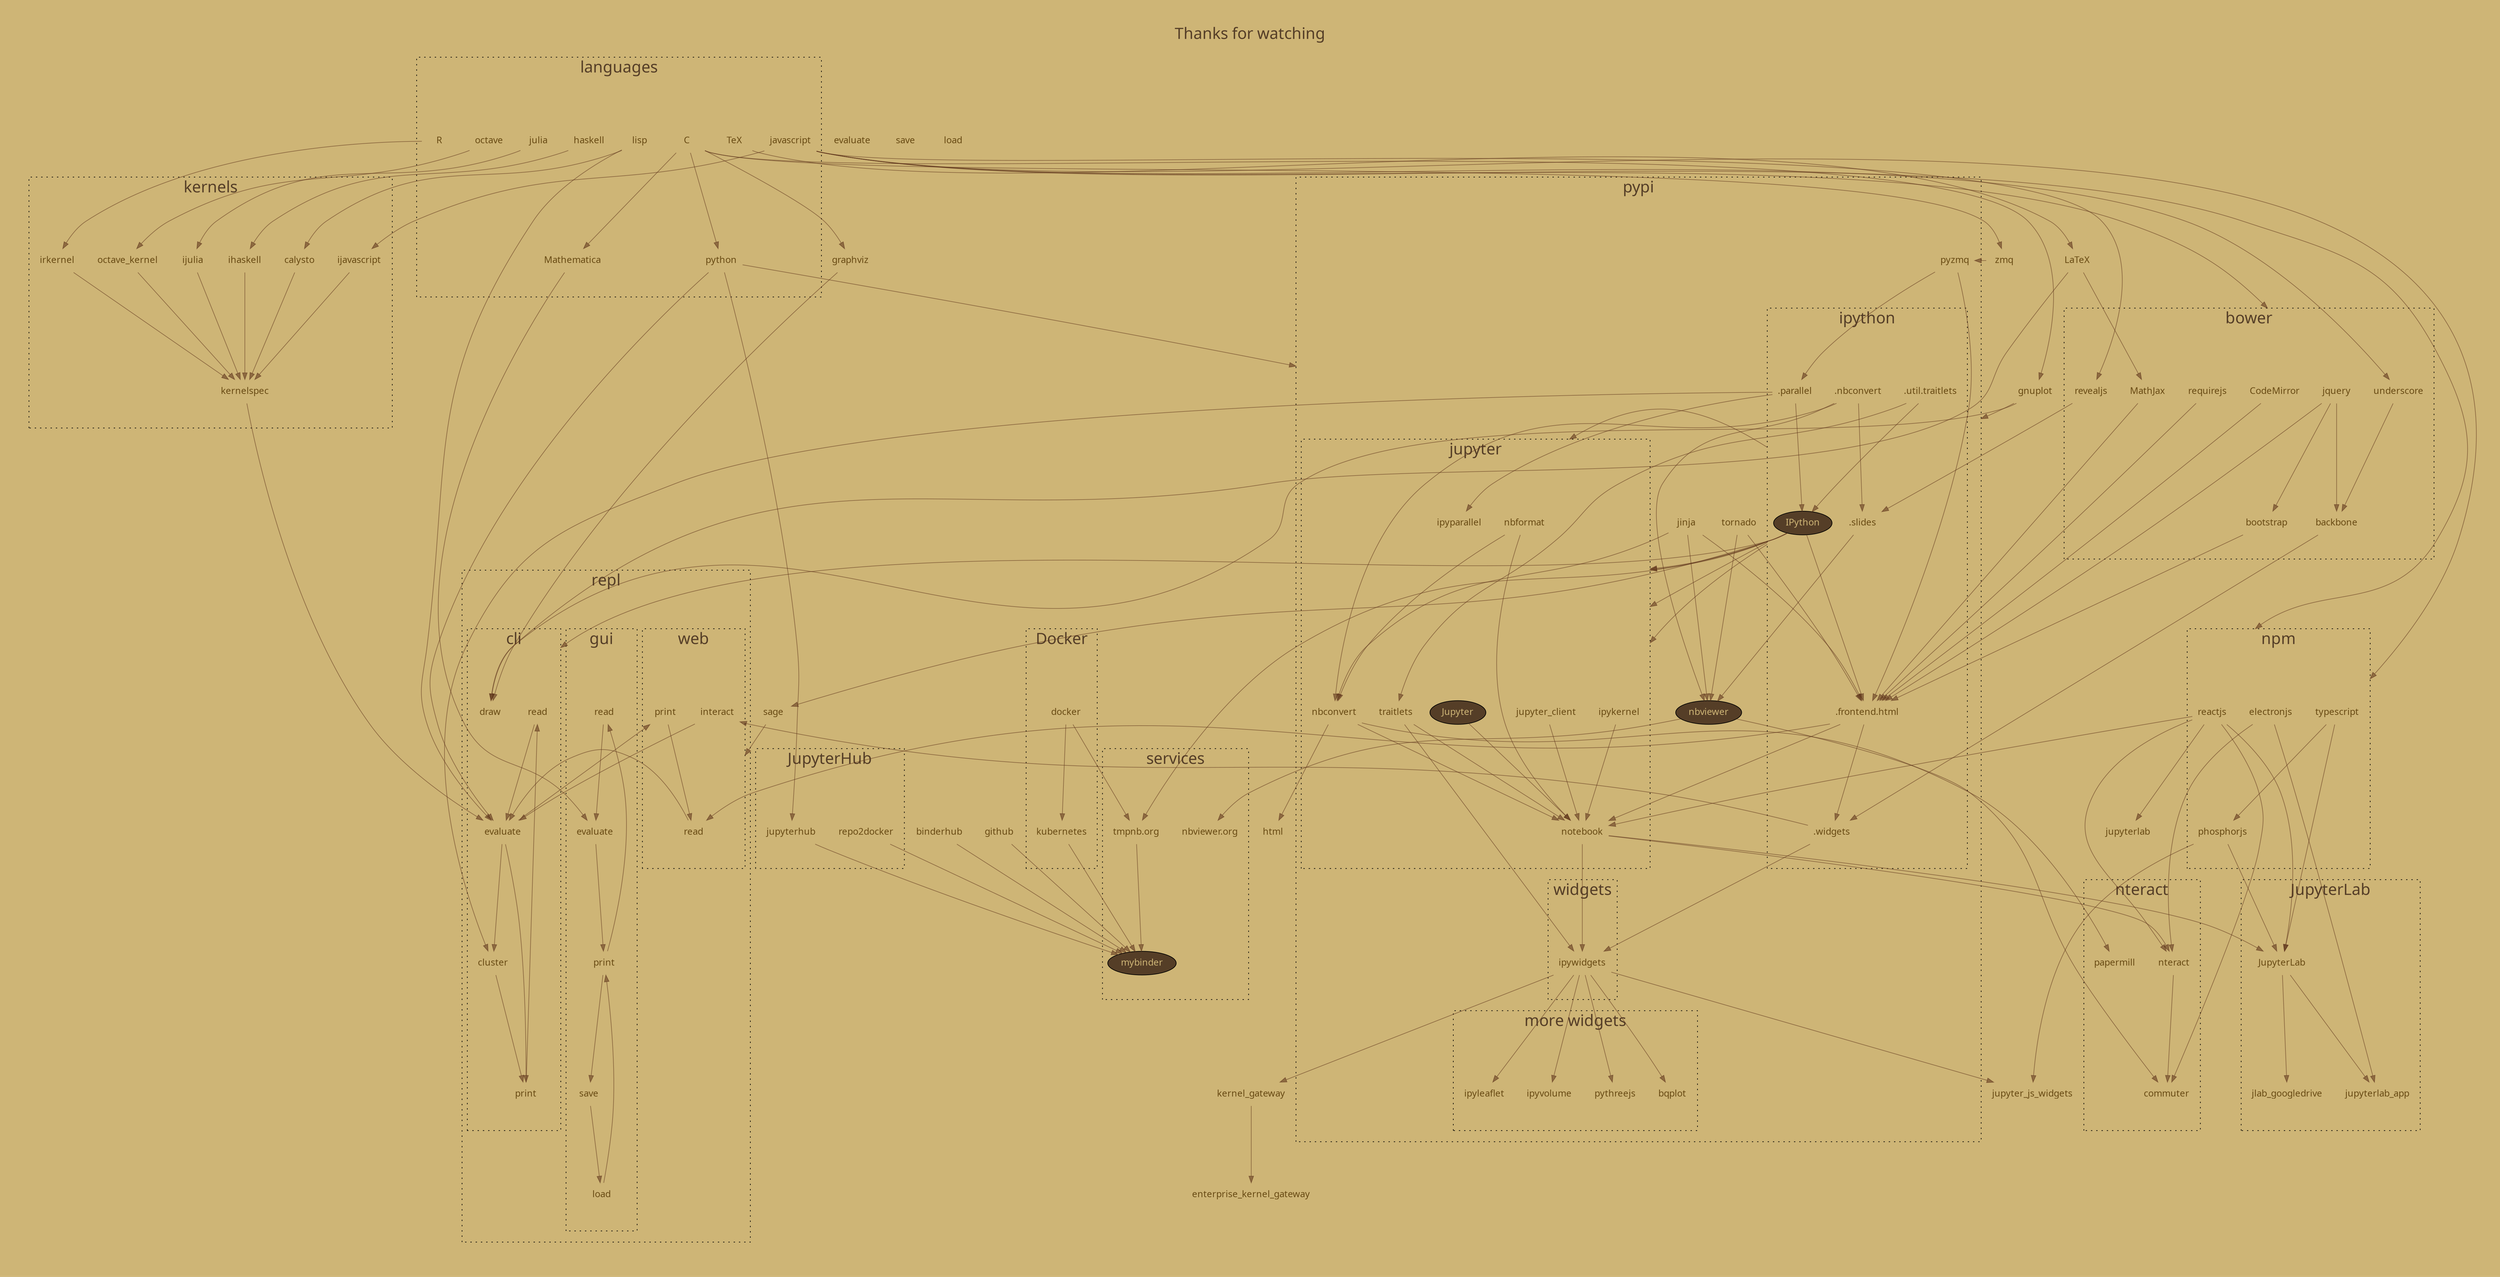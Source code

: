 digraph "" {pad=0.5 compound=true ratio="0.5" graph [fontname="Merriweather" fontsize=24 bgcolor="#ceb576" fontcolor="#553e27" style="dotted"] node [fontname="Merriweather" fontweight="bold" shape="none" fontcolor="#684a13"] edge [color="#5d321990"] label="Jupyter Upstream\nan incomplete\n(pict)oral history of\ninteractive computing" labelloc="t"
label="Where we're going"
    IPython[shape="ellipse" style=filled fillcolor="#553e27" fontcolor="#ceb576"] nbviewer[shape="ellipse" style=filled fillcolor="#553e27" fontcolor="#ceb576"] Jupyter[shape="ellipse" style=filled fillcolor="#553e27" fontcolor="#ceb576"] mybinder[shape="ellipse" style=filled fillcolor="#553e27" fontcolor="#ceb576"]
label="1950s: how might we work with a live program?"
    subgraph cluster_repl {label=repl subgraph cluster_cli {label=cli read -> evaluate -> print -> read }} lisp -> evaluate
label="1978: how might we (write math)?"
    subgraph cluster_languages {label="languages" TeX} TeX -> LaTeX -> draw subgraph cluster_repl {subgraph cluster_cli {draw}}
label="1986: how might we plot math?"
    subgraph cluster_languages {label="languages" C lisp} C -> gnuplot -> draw
label="1988: how might we $ave what we REPL?"
    subgraph cluster_repl {subgraph cluster_gui {label=gui read_gui -> evaluate_gui -> print_gui -> read_gui print_gui -> save_gui -> load_gui -> print_gui}} read_gui[label=read] evaluate_gui[label=evaluate] save_gui[label=save] print_gui[label=print] load_gui[label=load] C -> Mathematica -> evaluate_gui subgraph cluster_languages {Mathematica}
label="1991: how might we plot relationships between things?"
    C -> graphviz -> draw
label="1991: and now for something completely different"
    C -> python -> evaluate subgraph cluster_languages {python}
label="2001: how might we make science in python more interactive?"
    {python gnuplot} -> {IPython}[lhead=cluster_pypi] IPython -> read[lhead=cluster_cli]
label="2003: how might we better reuse python code?"
    subgraph cluster_pypi {label=pypi subgraph cluster_ipython {label="ipython" IPython}}
label="2006: how might we use the browser to do math?"
    IPython -> sage -> read_web[lhead=cluster_web] subgraph cluster_repl {subgraph cluster_web {label=web read_web -> evaluate -> print_web -> read_web}} read_web[label=read] evaluate_web[label=evaluate] save_web[label=save] print_web[label=print] load_web[label=load]
label="2008: how might we work with many computers interactively?"
    subgraph cluster_pypi { subgraph cluster_ipython {".parallel" -> IPython} } subgraph cluster_repl {subgraph cluster_cli {evaluate -> cluster -> print}} ".parallel" -> cluster
label="2009: how might we generalize the observer pattern in python?"
    subgraph cluster_pypi { subgraph cluster_ipython {".util.traitlets" -> IPython} }
label="2010: how might we generalize 'evaluate'?"
    C -> zmq -> pyzmq -> ".parallel" subgraph cluster_pypi {pyzmq}
label="2011: how might we bring ipython to a browser near you?"
    subgraph cluster_pypi {label=pypi tornado jinja pyzmq}
label="we're gonna need another language: JavaScript"
    subgraph cluster_languages {javascript}
label="2012-: How might we 'I' in other languages?"
    subgraph cluster_languages {julia octave R haskell} subgraph cluster_kernels {label=kernels {irkernel ijulia ihaskell calysto octave_kernel ijavascript} -> kernelspec -> evaluate} julia -> ijulia R -> irkernel haskell -> ihaskell octave -> octave_kernel javascript -> ijavascript lisp -> calysto
label="2012: how might we show a notebook on disk into HTML?"
    subgraph cluster_pypi {subgraph cluster_ipython {".nbconvert"}}
label="2013: How might we reuse community JavaScript?"
    subgraph cluster_bower {label=bower javascript -> {jquery}[lhead=cluster_bower] requirejs CodeMirror MathJax} LaTeX -> MathJax
label="How are we going to build this?"
    subgraph cluster_pypi {subgraph cluster_ipython { IPython ".frontend.html" }} {jquery IPython jinja tornado CodeMirror pyzmq requirejs MathJax} -> ".frontend.html" -> read_web
label="2012: How might we reuse community design?"
    subgraph cluster_bower {jquery -> bootstrap {bootstrap} -> ".frontend.html"}
label="2012: how might we show a notebook ON the internet TO the internet?"
    subgraph cluster_pypi { {tornado jinja} -> nbviewer} subgraph cluster_services {label=services "nbviewer.org"} ".nbconvert" -> nbviewer -> "nbviewer.org"
label="2014: how might execute a little bit without writing code?"
    subgraph cluster_bower {javascript -> underscore {jquery underscore} -> backbone} {backbone ".frontend.html"} -> ".widgets" subgraph cluster_pypi {subgraph cluster_ipython {".widgets"}} ".widgets" -> interact_web -> evaluate subgraph cluster_repl {subgraph cluster_web {interact_web[label="interact"]}}
label="2014: how might we better present code and narrative?"
    subgraph cluster_bower {javascript -> revealjs} subgraph cluster_pypi {subgraph cluster_ipython {".slides"}} {revealjs ".nbconvert"} -> ".slides" -> nbviewer
label="2014: how might we make it easier to try interactive computing for the first time?"
    subgraph cluster_docker{label="Docker" docker} {docker IPython} -> {tmpnb[label="tmpnb.org"]}
label="2015: how might we make collaboration and releasing more efficient?"
    IPython -> {ipykernel traitlets nbconvert nbformat jupyter_client}[lhead=cluster_tbs ltail=cluster_ipython] ".frontend.html" -> notebook ".parallel" -> ipyparallel jinja -> nbconvert -> html subgraph cluster_pypi { subgraph cluster_tbs {label="jupyter" {Jupyter ipykernel nbformat nbconvert jupyter_client traitlets} -> notebook nbformat -> nbconvert ipyparallel ".util.traitlets" -> traitlets}} ".nbconvert" -> nbconvert
label="2014: How might we have more packages and the network?" subgraph cluster_services {label=services tmpnb -> mybinder}
    python -> jupyterhub subgraph cluster_jupyterhub {label="JupyterHub" jupyterhub repo2docker}
label="2014: How might we scalably serve notebooks on the internet^H^H github as kernels to the internet?"
    subgraph cluster_docker {docker -> kubernetes} {github jupyterhub kubernetes repo2docker binderhub} -> mybinder
    subgraph cluster_html {mybinder}
label="2015: how might we use notebooks more safely at scale?"
    ipywidgets -> kernel_gateway -> enterprise_kernel_gateway
label="2016: how might we make widgets more extensible?"
    subgraph cluster_pypi {subgraph cluster_widgets {label="widgets" ipywidgets}} {".widgets" notebook traitlets} -> ipywidgets
label="npm: the javascript package manager"
    subgraph cluster_npm {label="npm" javascript -> {typescript reactjs}[lhead=cluster_npm]}
label="nteract: Jupyter (with more emoji)"
    subgraph cluster_nteract {{reactjs nbviewer nteract} -> commuter}
    subgraph cluster_npm{electronjs} {reactjs notebook electronjs} -> nteract subgraph cluster_nteract {label="nteract" nteract}
label="papermill: how might we use notebooks as output?"
    subgraph cluster_nteract {nbconvert -> papermill}
label="papermill: how might we use notebooks as output?"
label="Meanwhile back at the (Jupyter)Lab"
    {phosphorjs notebook reactjs typescript} -> JupyterLab subgraph cluster_lab {label="JupyterLab" JupyterLab}subgraph cluster_phosphor{label="phosphor" typescript -> phosphorjs} subgraph cluster_lab{ JupyterLab -> {jlab_googledrive jupyterlab_app} electronjs -> jupyterlab_app}
label="Hey, this Phosphor suff is pretty good!"
    {ipywidgets phosphorjs} -> jupyter_js_widgets subgraph cluster_npm {phosphorjs}
label="Community widgets"
    subgraph cluster_pypi {subgraph cluster_more_widgets {label="more widgets" ipywidgets -> {bqplot pythreejs ipyvolume ipyleaflet}}}
label="If you can't beat'em (and they relicense)..."
    {reactjs} -> {notebook jupyterlab}
label="Thanks for watching"
}
